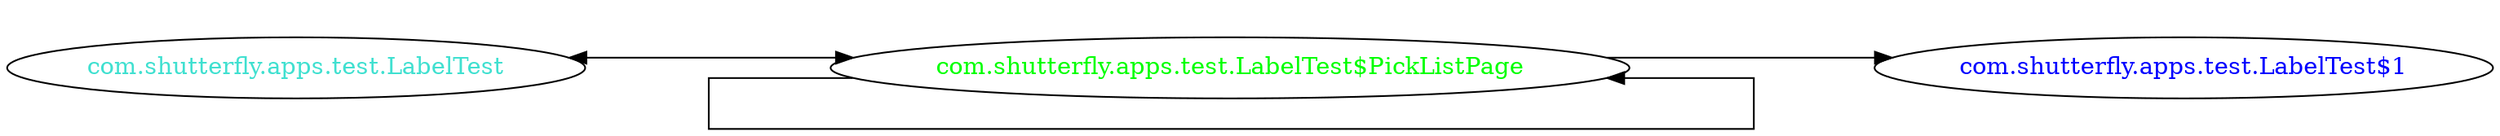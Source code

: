 digraph dependencyGraph {
 concentrate=true;
 ranksep="2.0";
 rankdir="LR"; 
 splines="ortho";
"com.shutterfly.apps.test.LabelTest$PickListPage" [fontcolor="red"];
"com.shutterfly.apps.test.LabelTest$1" [ fontcolor="blue" ];
"com.shutterfly.apps.test.LabelTest$PickListPage"->"com.shutterfly.apps.test.LabelTest$1";
"com.shutterfly.apps.test.LabelTest$PickListPage" [ fontcolor="green" ];
"com.shutterfly.apps.test.LabelTest$PickListPage"->"com.shutterfly.apps.test.LabelTest$PickListPage";
"com.shutterfly.apps.test.LabelTest" [ fontcolor="turquoise" ];
"com.shutterfly.apps.test.LabelTest"->"com.shutterfly.apps.test.LabelTest$PickListPage" [dir=both];
}